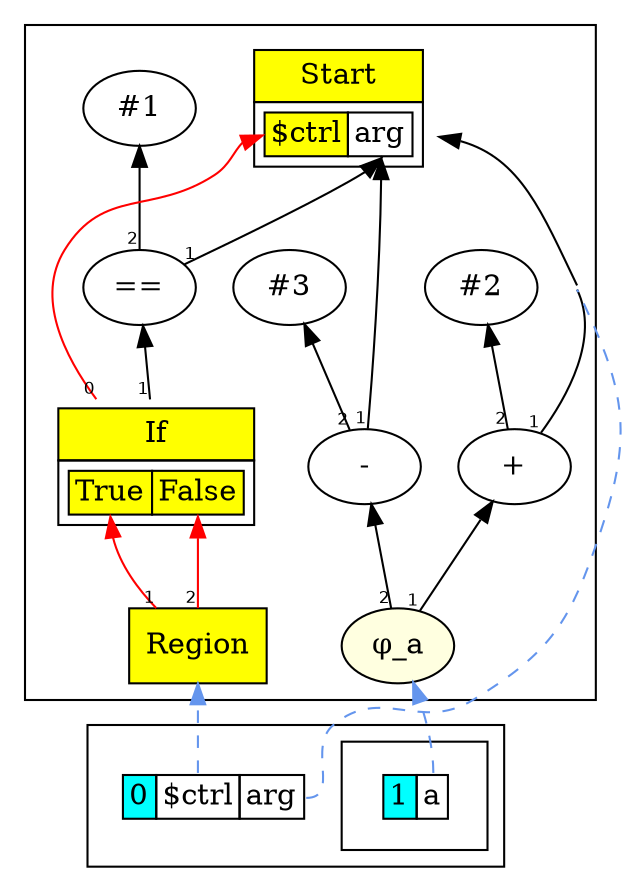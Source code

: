 digraph chapter05 {
/*
int a = 1;
if (arg == 1)
    a = arg+2;
else {
    a = arg-3;
    #showGraph;
}
#showGraph;
return a;

*/
	rankdir=BT;
	ordering="in";
	concentrate="true";
	subgraph cluster_Nodes {
		Start2 [ shape=plaintext label=<
			<TABLE BORDER="0" CELLBORDER="1" CELLSPACING="0" CELLPADDING="4">
			<TR><TD BGCOLOR="yellow">Start</TD></TR>
			<TR><TD>
				<TABLE BORDER="0" CELLBORDER="1" CELLSPACING="0">
				<TR><TD PORT="p0" BGCOLOR="yellow">$ctrl</TD><TD PORT="p1">arg</TD></TR>
				</TABLE>
			</TD></TR>
			</TABLE>>
		];
		Con_7 [ label="#1" ];
		EQNode8 [ label="==" ];
		If9 [ shape=plaintext label=<
			<TABLE BORDER="0" CELLBORDER="1" CELLSPACING="0" CELLPADDING="4">
			<TR><TD BGCOLOR="yellow">If</TD></TR>
			<TR><TD>
				<TABLE BORDER="0" CELLBORDER="1" CELLSPACING="0">
				<TR><TD PORT="p0" BGCOLOR="yellow">True</TD><TD PORT="p1" BGCOLOR="yellow">False</TD></TR>
				</TABLE>
			</TD></TR>
			</TABLE>>
		];
		Con_13 [ label="#2" ];
		Add14 [ label="+" ];
		Con_15 [ label="#3" ];
		Sub16 [ label="-" ];
		Region17 [ shape=box style=filled fillcolor=yellow label="Region" ];
		Phi_a18 [ style=filled fillcolor=lightyellow label="&phi;_a" ];
		{ rank=same; Region17;Phi_a18;}
	}
	node [shape=plaintext];
	subgraph cluster_Scope1_0 {
		Scope1_0 [label=<
			<TABLE BORDER="0" CELLBORDER="1" CELLSPACING="0">
			<TR><TD BGCOLOR="cyan">0</TD><TD PORT="Scope1_0_$ctrl">$ctrl</TD><TD PORT="Scope1_0_arg">arg</TD></TR>
			</TABLE>>];
	subgraph cluster_Scope1_1 {
		Scope1_1 [label=<
			<TABLE BORDER="0" CELLBORDER="1" CELLSPACING="0">
			<TR><TD BGCOLOR="cyan">1</TD><TD PORT="Scope1_1_a">a</TD></TR>
			</TABLE>>];
	}
	}
	edge [ fontname=Helvetica, fontsize=8 ];
	EQNode8 -> Start2:p1[taillabel=1];
	EQNode8 -> Con_7[taillabel=2];
	If9 -> Start2:p0[taillabel=0; color=red];
	If9 -> EQNode8[taillabel=1];
	Add14 -> Start2:p1[taillabel=1];
	Add14 -> Con_13[taillabel=2];
	Sub16 -> Start2:p1[taillabel=1];
	Sub16 -> Con_15[taillabel=2];
	Region17 -> If9:p0[taillabel=1; color=red];
	Region17 -> If9:p1[taillabel=2; color=red];
	Region17 -> Phi_a18 [style=invis]
	Phi_a18 -> Add14[taillabel=1];
	Phi_a18 -> Sub16[taillabel=2];
	edge [style=dashed color=cornflowerblue];
	Scope1_0:"Scope1_0_$ctrl" -> Region17;
	Scope1_0:"Scope1_0_arg" -> Start2:p1;
	Scope1_1:"Scope1_1_a" -> Phi_a18;
}